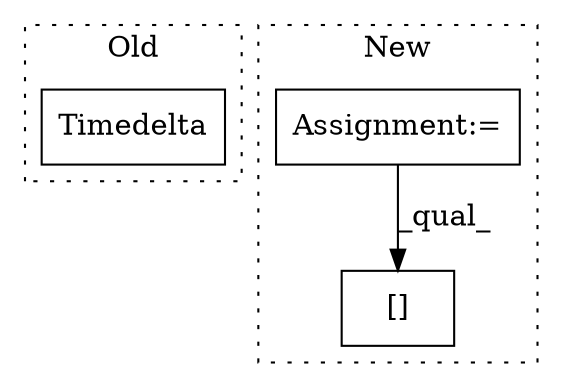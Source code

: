 digraph G {
subgraph cluster0 {
1 [label="Timedelta" a="32" s="4956,4975" l="10,1" shape="box"];
label = "Old";
style="dotted";
}
subgraph cluster1 {
2 [label="[]" a="2" s="1774,1788" l="7,1" shape="box"];
3 [label="Assignment:=" a="7" s="1675" l="1" shape="box"];
label = "New";
style="dotted";
}
3 -> 2 [label="_qual_"];
}